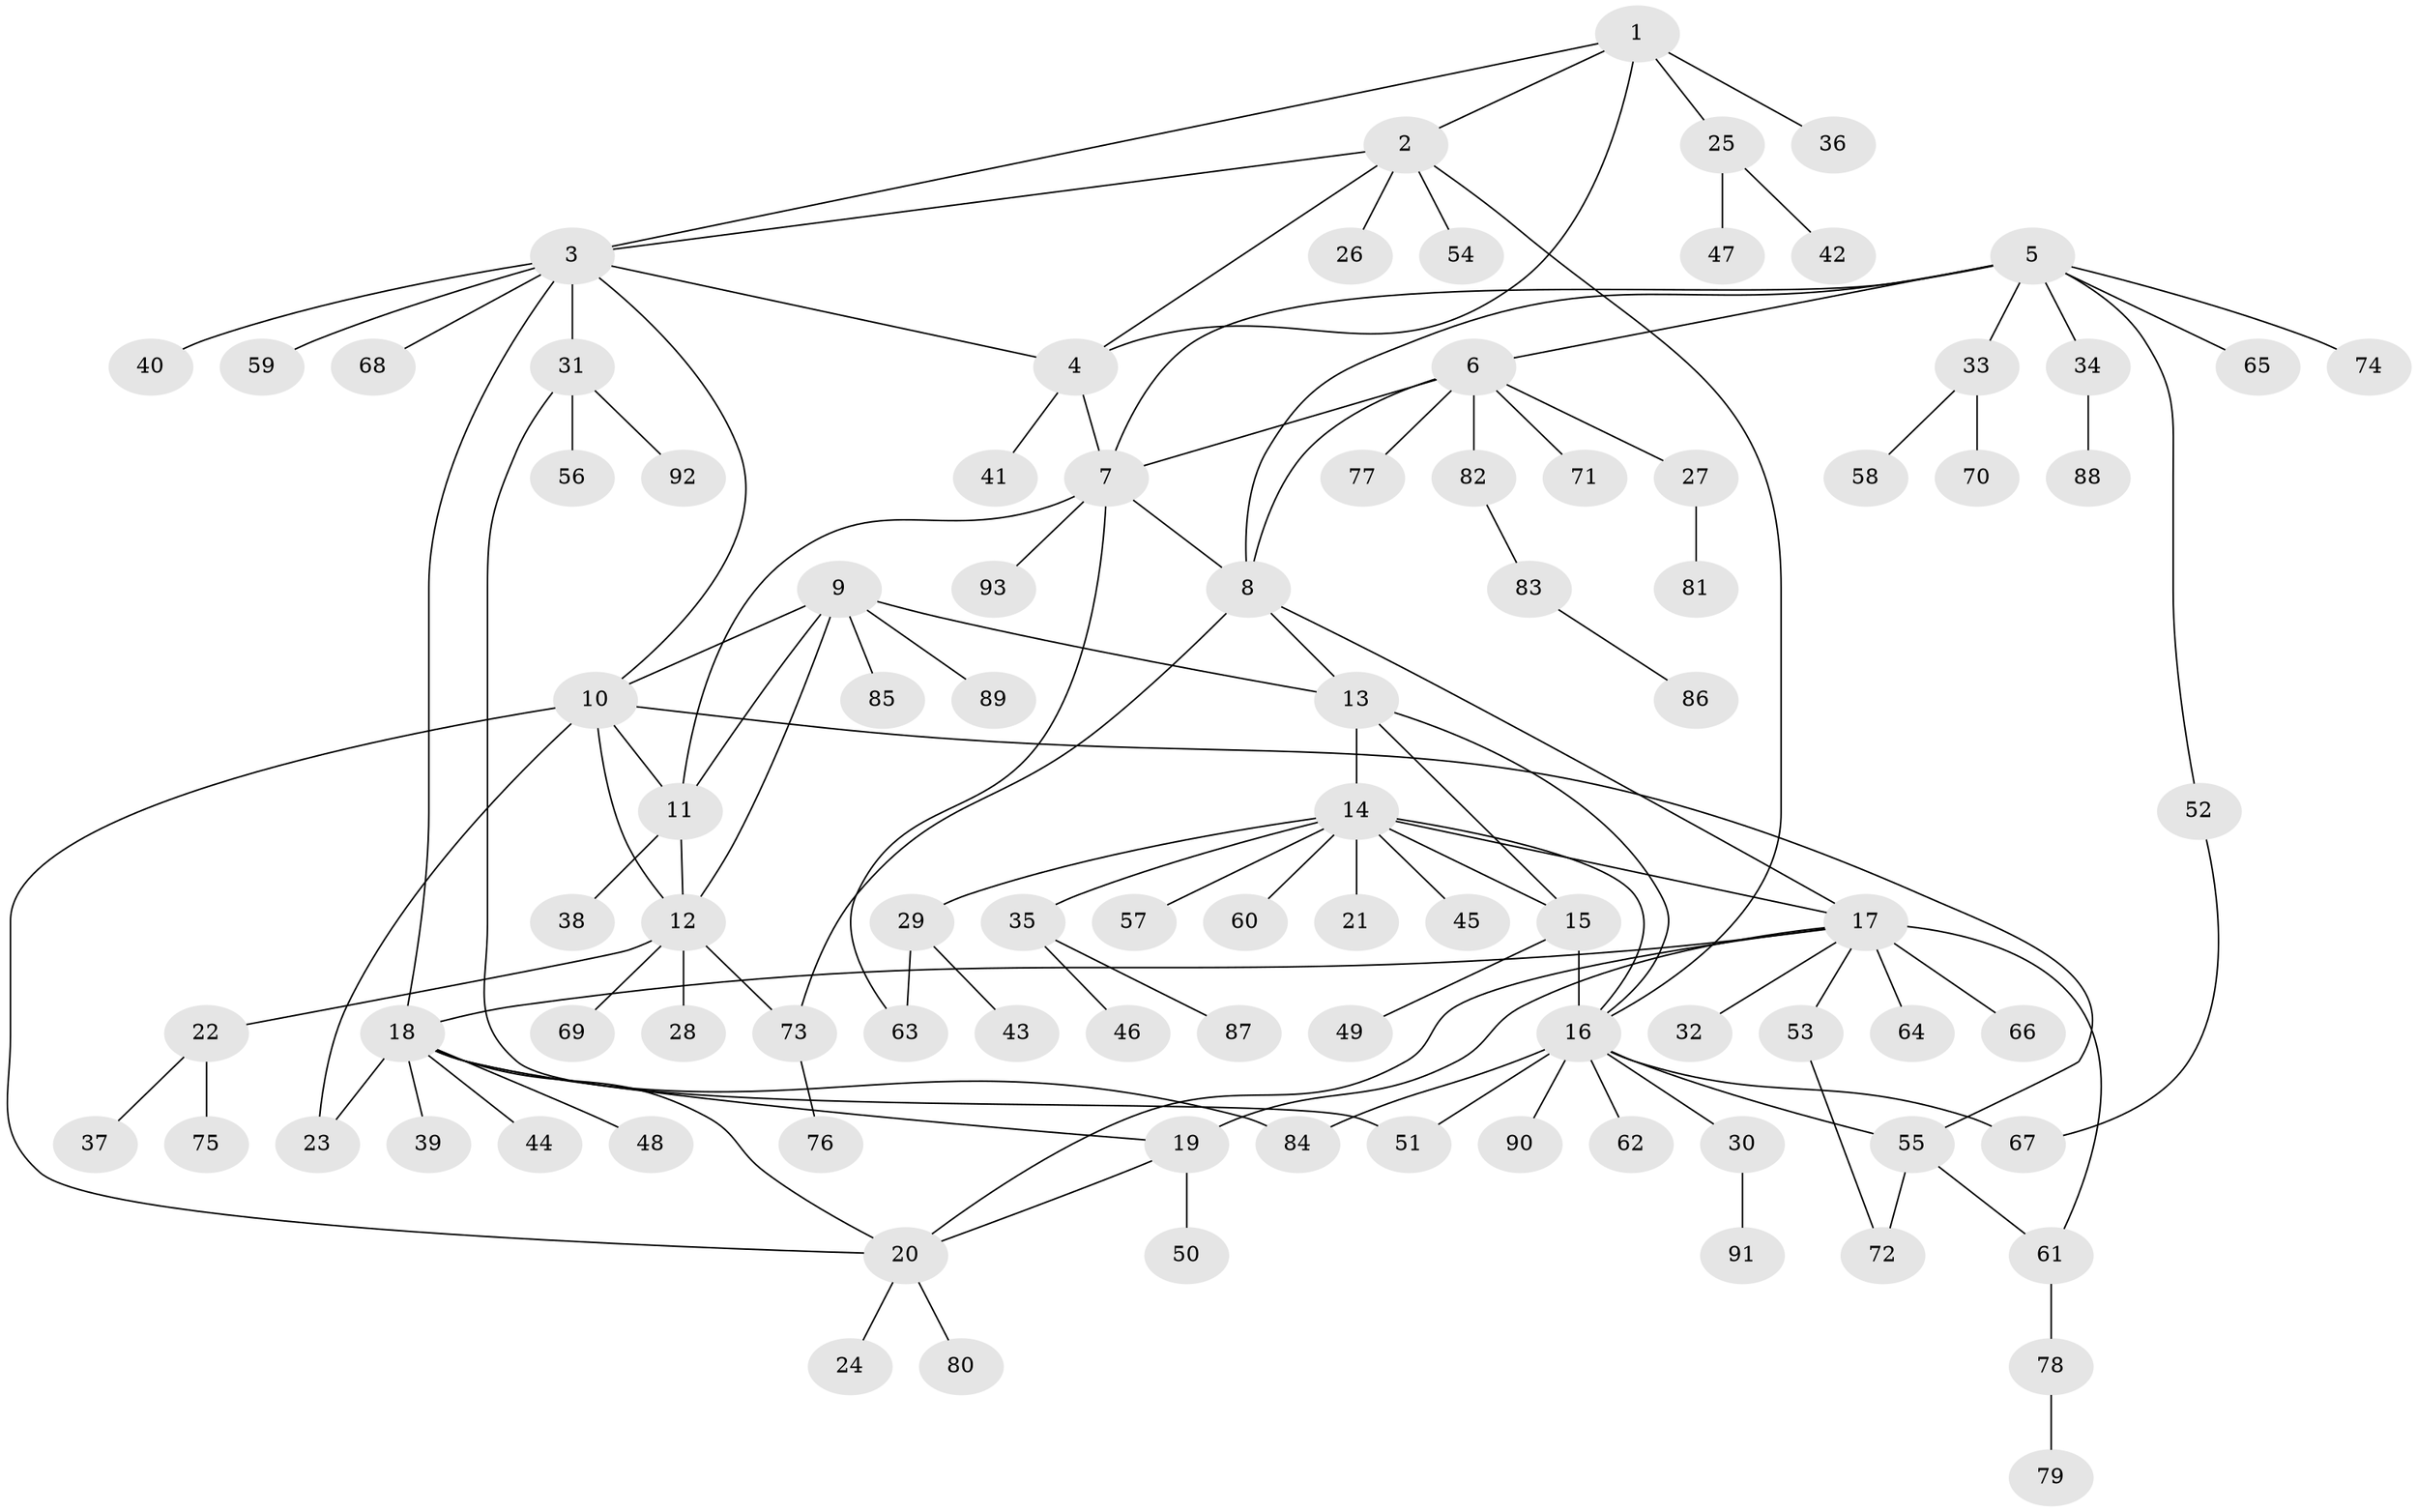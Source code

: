 // coarse degree distribution, {4: 0.15789473684210525, 6: 0.10526315789473684, 5: 0.10526315789473684, 7: 0.13157894736842105, 3: 0.07894736842105263, 1: 0.2631578947368421, 2: 0.15789473684210525}
// Generated by graph-tools (version 1.1) at 2025/52/03/04/25 22:52:33]
// undirected, 93 vertices, 122 edges
graph export_dot {
  node [color=gray90,style=filled];
  1;
  2;
  3;
  4;
  5;
  6;
  7;
  8;
  9;
  10;
  11;
  12;
  13;
  14;
  15;
  16;
  17;
  18;
  19;
  20;
  21;
  22;
  23;
  24;
  25;
  26;
  27;
  28;
  29;
  30;
  31;
  32;
  33;
  34;
  35;
  36;
  37;
  38;
  39;
  40;
  41;
  42;
  43;
  44;
  45;
  46;
  47;
  48;
  49;
  50;
  51;
  52;
  53;
  54;
  55;
  56;
  57;
  58;
  59;
  60;
  61;
  62;
  63;
  64;
  65;
  66;
  67;
  68;
  69;
  70;
  71;
  72;
  73;
  74;
  75;
  76;
  77;
  78;
  79;
  80;
  81;
  82;
  83;
  84;
  85;
  86;
  87;
  88;
  89;
  90;
  91;
  92;
  93;
  1 -- 2;
  1 -- 3;
  1 -- 4;
  1 -- 25;
  1 -- 36;
  2 -- 3;
  2 -- 4;
  2 -- 16;
  2 -- 26;
  2 -- 54;
  3 -- 4;
  3 -- 10;
  3 -- 18;
  3 -- 31;
  3 -- 40;
  3 -- 59;
  3 -- 68;
  4 -- 7;
  4 -- 41;
  5 -- 6;
  5 -- 7;
  5 -- 8;
  5 -- 33;
  5 -- 34;
  5 -- 52;
  5 -- 65;
  5 -- 74;
  6 -- 7;
  6 -- 8;
  6 -- 27;
  6 -- 71;
  6 -- 77;
  6 -- 82;
  7 -- 8;
  7 -- 11;
  7 -- 63;
  7 -- 93;
  8 -- 13;
  8 -- 17;
  8 -- 73;
  9 -- 10;
  9 -- 11;
  9 -- 12;
  9 -- 13;
  9 -- 85;
  9 -- 89;
  10 -- 11;
  10 -- 12;
  10 -- 20;
  10 -- 23;
  10 -- 55;
  11 -- 12;
  11 -- 38;
  12 -- 22;
  12 -- 28;
  12 -- 69;
  12 -- 73;
  13 -- 14;
  13 -- 15;
  13 -- 16;
  14 -- 15;
  14 -- 16;
  14 -- 17;
  14 -- 21;
  14 -- 29;
  14 -- 35;
  14 -- 45;
  14 -- 57;
  14 -- 60;
  15 -- 16;
  15 -- 49;
  16 -- 30;
  16 -- 51;
  16 -- 55;
  16 -- 62;
  16 -- 67;
  16 -- 84;
  16 -- 90;
  17 -- 18;
  17 -- 19;
  17 -- 20;
  17 -- 32;
  17 -- 53;
  17 -- 61;
  17 -- 64;
  17 -- 66;
  18 -- 19;
  18 -- 20;
  18 -- 23;
  18 -- 39;
  18 -- 44;
  18 -- 48;
  18 -- 84;
  19 -- 20;
  19 -- 50;
  20 -- 24;
  20 -- 80;
  22 -- 37;
  22 -- 75;
  25 -- 42;
  25 -- 47;
  27 -- 81;
  29 -- 43;
  29 -- 63;
  30 -- 91;
  31 -- 51;
  31 -- 56;
  31 -- 92;
  33 -- 58;
  33 -- 70;
  34 -- 88;
  35 -- 46;
  35 -- 87;
  52 -- 67;
  53 -- 72;
  55 -- 61;
  55 -- 72;
  61 -- 78;
  73 -- 76;
  78 -- 79;
  82 -- 83;
  83 -- 86;
}
